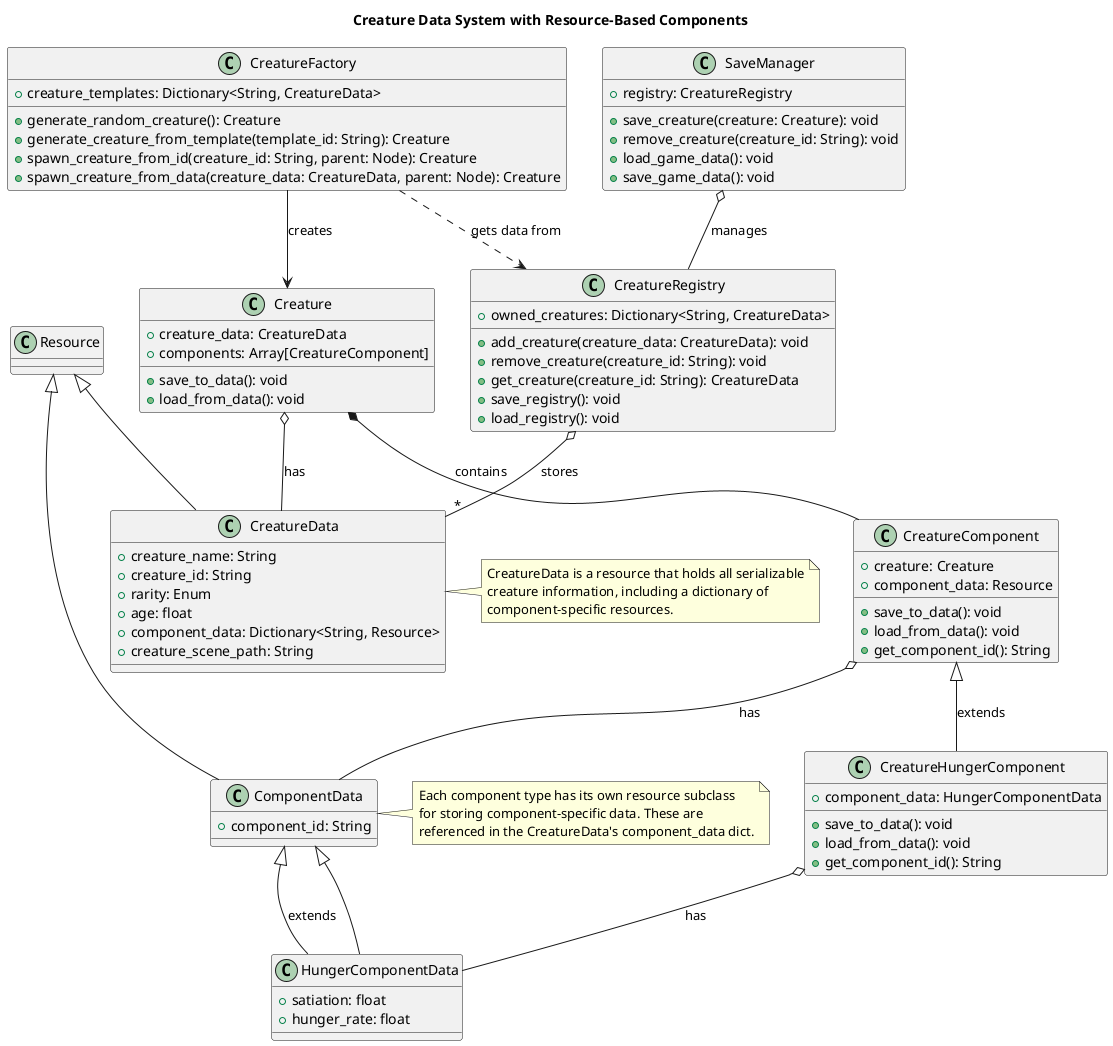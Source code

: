 @startuml creature_data_system
Title: Creature Data System with Resource-Based Components

'Classes
class Creature {
    +creature_data: CreatureData
    +components: Array[CreatureComponent]
    +save_to_data(): void
    +load_from_data(): void
}

class CreatureData extends Resource {
    +creature_name: String
    +creature_id: String
    +rarity: Enum
    +age: float
    +component_data: Dictionary<String, Resource>
    +creature_scene_path: String
}

class CreatureComponent {
    +creature: Creature
    +component_data: Resource
    +save_to_data(): void
    +load_from_data(): void
    +get_component_id(): String
}

class ComponentData extends Resource {
    +component_id: String
}

class HungerComponentData extends ComponentData {
    +satiation: float
    +hunger_rate: float
}

class CreatureHungerComponent {
    +component_data: HungerComponentData
    +save_to_data(): void
    +load_from_data(): void
    +get_component_id(): String
}

class CreatureFactory {
    +creature_templates: Dictionary<String, CreatureData>
    +generate_random_creature(): Creature
    +generate_creature_from_template(template_id: String): Creature
    +spawn_creature_from_id(creature_id: String, parent: Node): Creature
    +spawn_creature_from_data(creature_data: CreatureData, parent: Node): Creature
}

class CreatureRegistry {
    +owned_creatures: Dictionary<String, CreatureData>
    +add_creature(creature_data: CreatureData): void
    +remove_creature(creature_id: String): void
    +get_creature(creature_id: String): CreatureData
    +save_registry(): void
    +load_registry(): void
}

class SaveManager {
    +registry: CreatureRegistry
    +save_creature(creature: Creature): void
    +remove_creature(creature_id: String): void
    +load_game_data(): void
    +save_game_data(): void
}

'Relationships
Creature o-- CreatureData : has
Creature *-- CreatureComponent : contains
CreatureComponent <|-- CreatureHungerComponent : extends
CreatureComponent o-- ComponentData : has
ComponentData <|-- HungerComponentData : extends
CreatureHungerComponent o-- HungerComponentData : has
CreatureFactory --> Creature : creates
CreatureRegistry o-- "*" CreatureData : stores
SaveManager o-- CreatureRegistry : manages
CreatureFactory ..> CreatureRegistry : gets data from

note right of CreatureData
    CreatureData is a resource that holds all serializable
    creature information, including a dictionary of
    component-specific resources.
end note

note right of ComponentData
    Each component type has its own resource subclass
    for storing component-specific data. These are
    referenced in the CreatureData's component_data dict.
end note

@enduml
